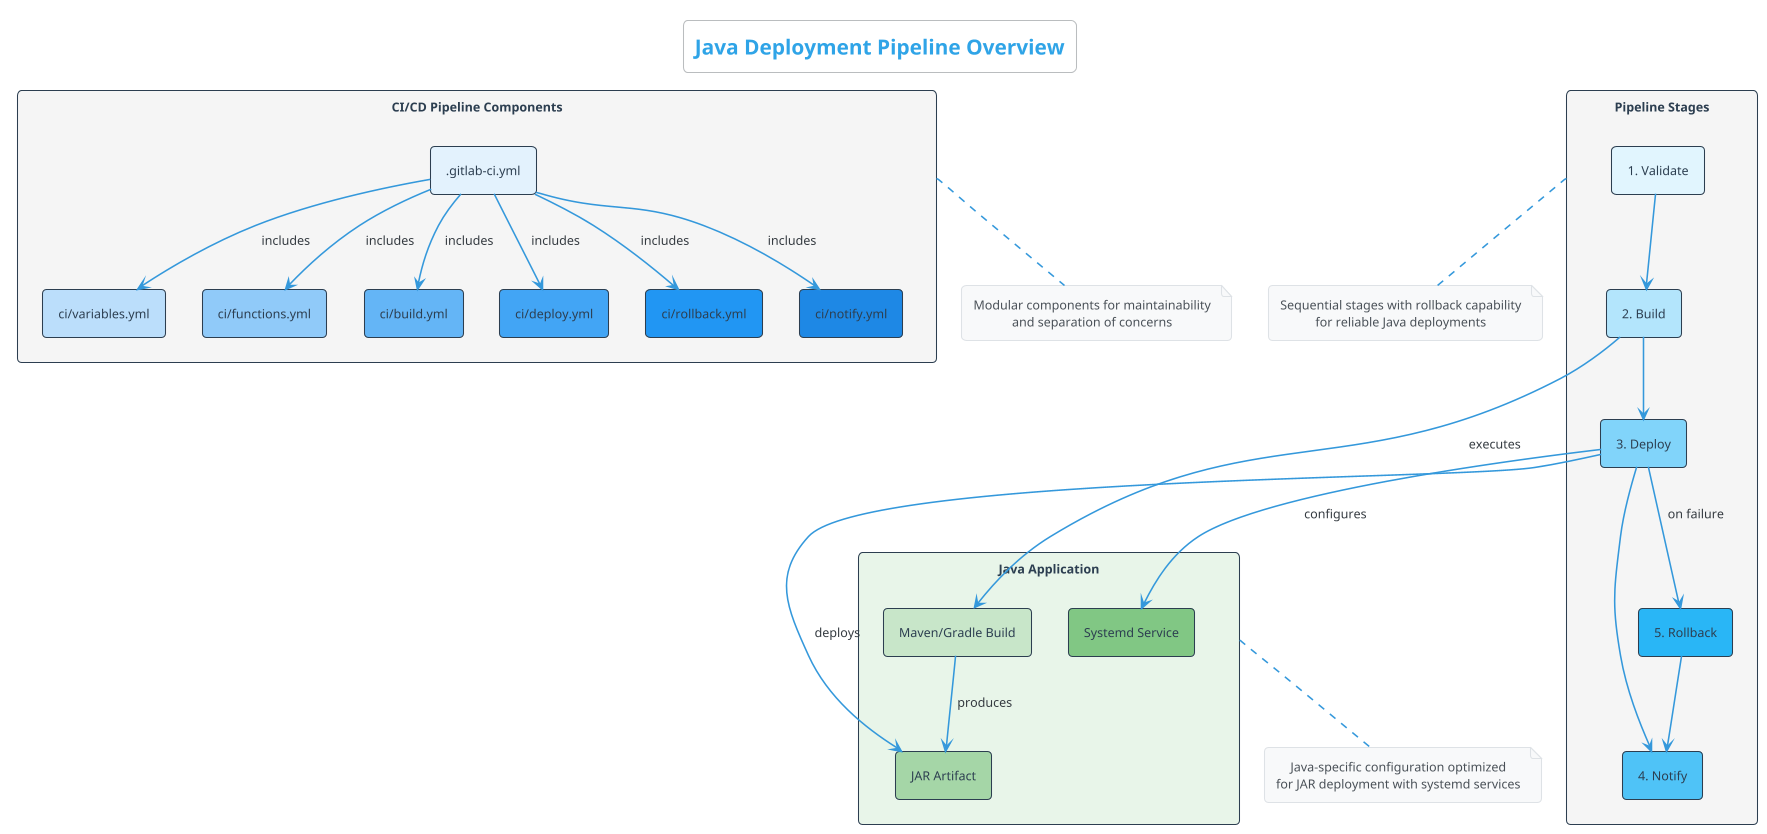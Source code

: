 @startuml Java Pipeline Overview
!theme cerulean
skinparam backgroundColor white
skinparam defaultTextAlignment center

<style>
rectangleContainer {
  FontColor #2c3e50
  FontSize 14
  FontStyle bold
}
</style>

title Java Deployment Pipeline Overview

skinparam rectangle {
  BackgroundColor #f5f5f5
  BorderColor #2c3e50
  FontColor #2c3e50
  BorderThickness 1
  Shadowing false
  RoundCorner 8
}

skinparam arrow {
  Color #3498db
  Thickness 1.5
}

skinparam note {
  BackgroundColor #f8f9fa
  BorderColor #dee2e6
  FontColor #495057
  BorderThickness 1
}

rectangle "CI/CD Pipeline Components" as components {
  rectangle ".gitlab-ci.yml" as main #e3f2fd
  rectangle "ci/variables.yml" as vars #bbdefb
  rectangle "ci/functions.yml" as funcs #90caf9
  rectangle "ci/build.yml" as build #64b5f6
  rectangle "ci/deploy.yml" as deploy #42a5f5
  rectangle "ci/rollback.yml" as rollback #2196f3
  rectangle "ci/notify.yml" as notify #1e88e5
}

rectangle "Pipeline Stages" as stages {
  rectangle "1. Validate" as validate #e1f5fe
  rectangle "2. Build" as build_stage #b3e5fc
  rectangle "3. Deploy" as deploy_stage #81d4fa
  rectangle "4. Notify" as notify_stage #4fc3f7
  rectangle "5. Rollback" as rollback_stage #29b6f6
}

rectangle "Java Application" as app #e8f5e9 {
  rectangle "Maven/Gradle Build" as maven #c8e6c9
  rectangle "JAR Artifact" as jar #a5d6a7
  rectangle "Systemd Service" as service #81c784
}

main -[#3498db]-> vars : includes
main -[#3498db]-> funcs : includes
main -[#3498db]-> build : includes
main -[#3498db]-> deploy : includes
main -[#3498db]-> rollback : includes
main -[#3498db]-> notify : includes

validate -[#3498db]-> build_stage
build_stage -[#3498db]-> deploy_stage
deploy_stage -[#3498db]-> notify_stage
deploy_stage -[#3498db]-> rollback_stage : on failure
rollback_stage -[#3498db]-> notify_stage

build_stage -[#3498db]-> maven : executes
maven -[#3498db]-> jar : produces
deploy_stage -[#3498db]-> jar : deploys
deploy_stage -[#3498db]-> service : configures

note bottom of components
  Modular components for maintainability
  and separation of concerns
end note

note bottom of stages
  Sequential stages with rollback capability
  for reliable Java deployments
end note

note bottom of app
  Java-specific configuration optimized
  for JAR deployment with systemd services
end note

@enduml
